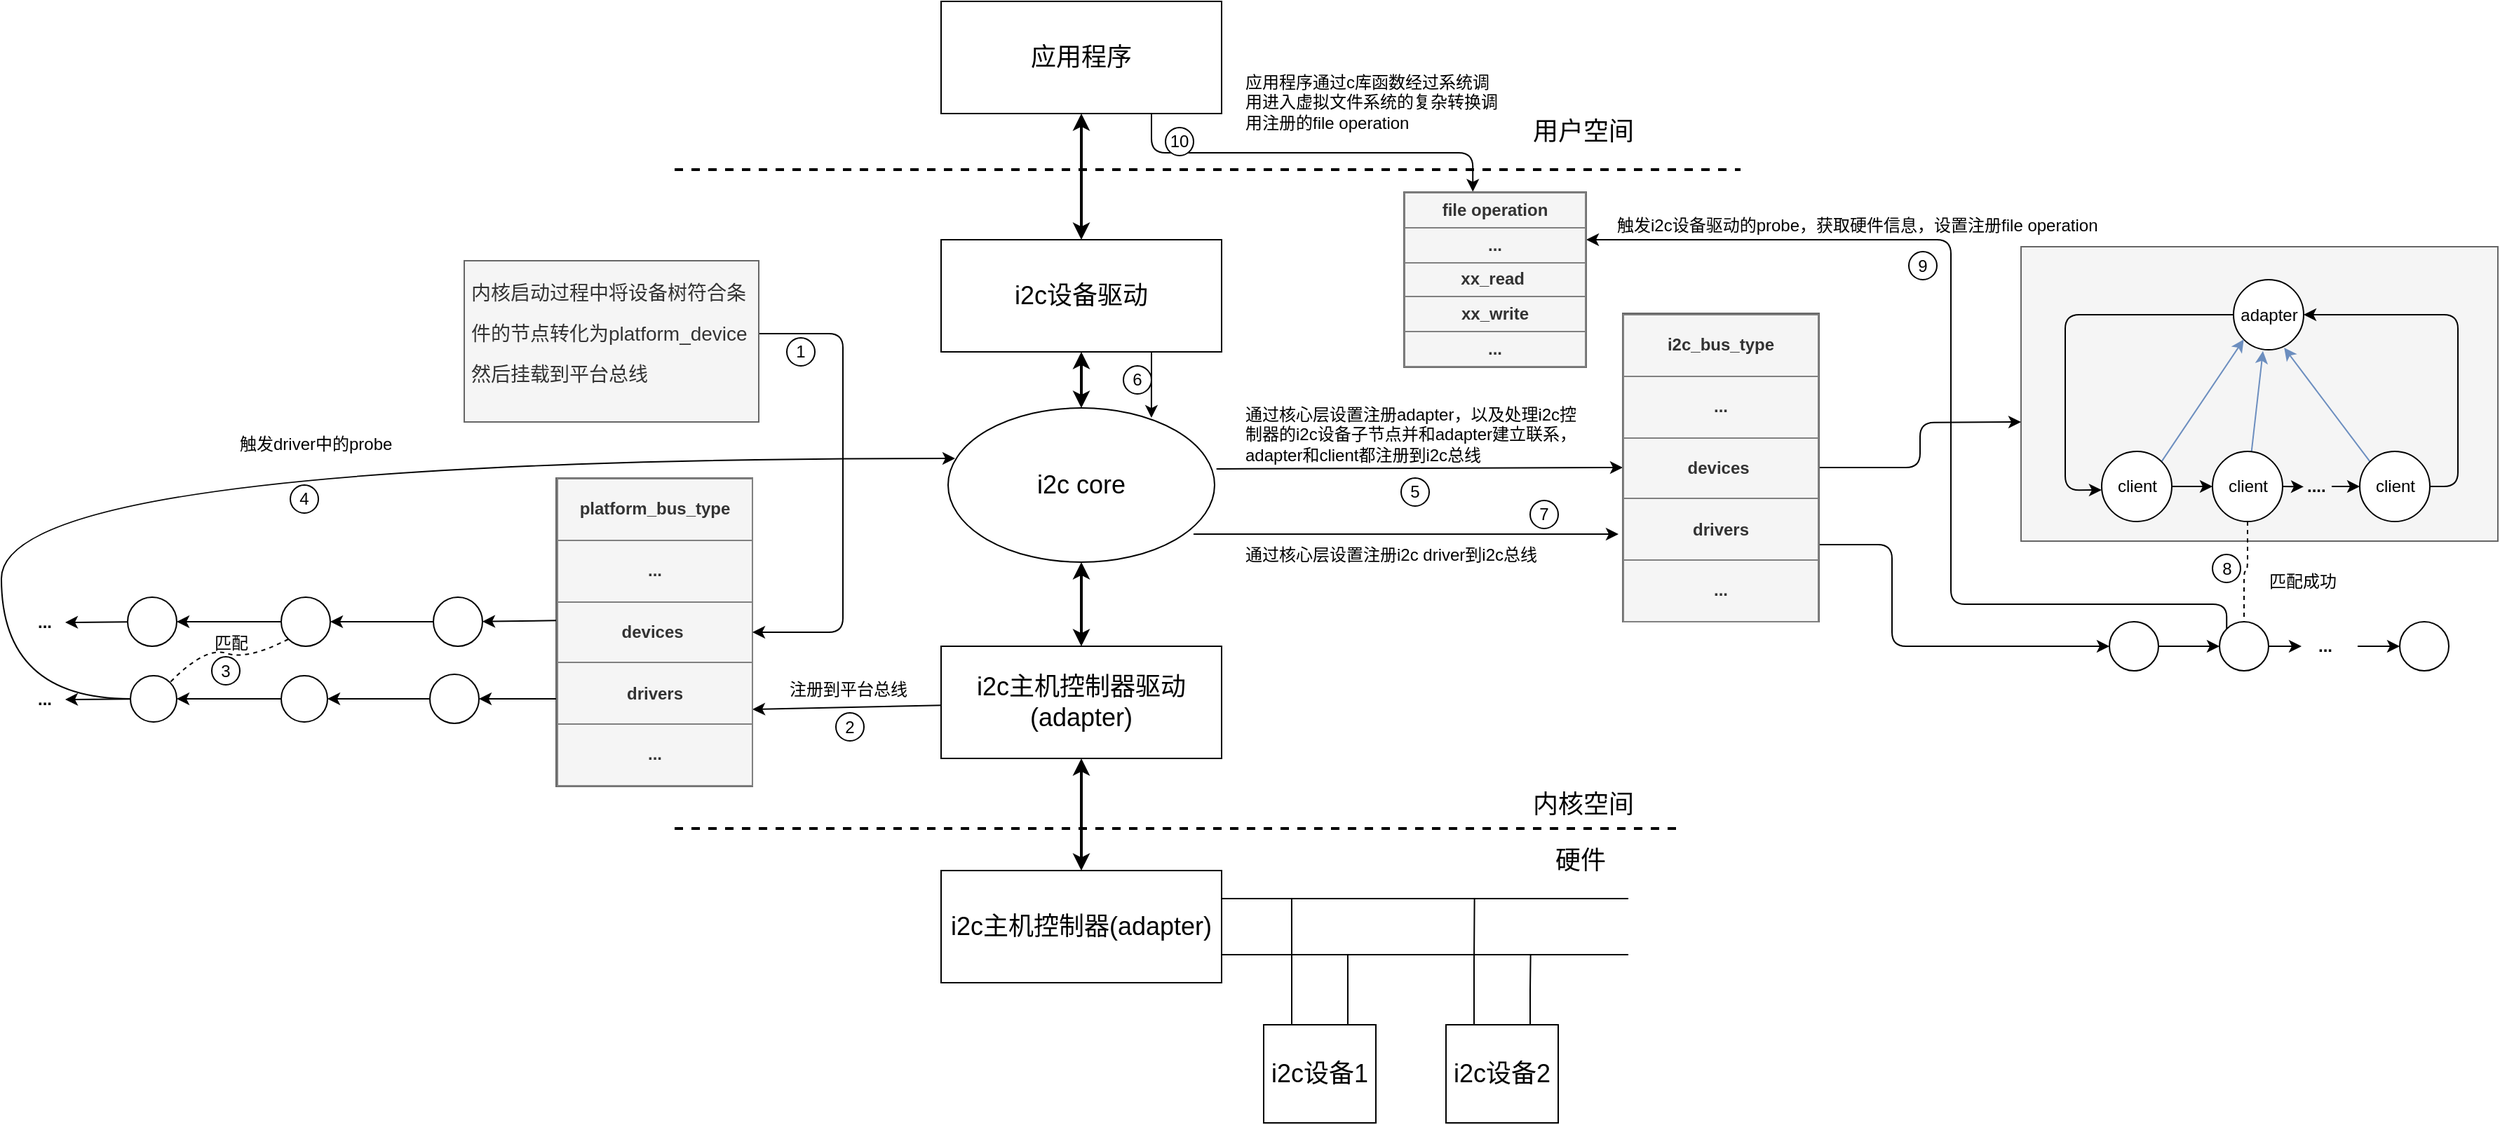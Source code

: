 <mxfile version="12.2.2" type="device" pages="1"><diagram id="xle736_DUfkMvdeCjtSt" name="Page-1"><mxGraphModel dx="2088" dy="933" grid="1" gridSize="10" guides="1" tooltips="1" connect="1" arrows="1" fold="1" page="1" pageScale="1" pageWidth="827" pageHeight="1169" math="0" shadow="0"><root><mxCell id="0"/><mxCell id="1" parent="0"/><mxCell id="FfulRpwFyFhXPlUN_p9m-96" value="" style="rounded=0;whiteSpace=wrap;html=1;fillColor=#f5f5f5;strokeColor=#666666;fontColor=#333333;" parent="1" vertex="1"><mxGeometry x="1160" y="865" width="340" height="210" as="geometry"/></mxCell><mxCell id="hjfNSWxcvVv7C7_KG2a2-22" style="edgeStyle=orthogonalEdgeStyle;rounded=0;orthogonalLoop=1;jettySize=auto;html=1;entryX=0.5;entryY=0;entryDx=0;entryDy=0;endArrow=classic;endFill=1;startArrow=classic;startFill=1;strokeWidth=2;" parent="1" source="hjfNSWxcvVv7C7_KG2a2-1" target="hjfNSWxcvVv7C7_KG2a2-3" edge="1"><mxGeometry relative="1" as="geometry"/></mxCell><mxCell id="FfulRpwFyFhXPlUN_p9m-130" style="edgeStyle=orthogonalEdgeStyle;orthogonalLoop=1;jettySize=auto;html=1;exitX=0.75;exitY=1;exitDx=0;exitDy=0;endArrow=classic;endFill=1;entryX=0.378;entryY=-0.002;entryDx=0;entryDy=0;entryPerimeter=0;" parent="1" source="hjfNSWxcvVv7C7_KG2a2-1" target="FfulRpwFyFhXPlUN_p9m-128" edge="1"><mxGeometry relative="1" as="geometry"><mxPoint x="770" y="820" as="targetPoint"/></mxGeometry></mxCell><mxCell id="hjfNSWxcvVv7C7_KG2a2-1" value="&lt;font style=&quot;font-size: 18px&quot;&gt;应用程序&lt;/font&gt;" style="rounded=0;whiteSpace=wrap;html=1;" parent="1" vertex="1"><mxGeometry x="390" y="690" width="200" height="80" as="geometry"/></mxCell><mxCell id="hjfNSWxcvVv7C7_KG2a2-2" value="" style="endArrow=none;html=1;dashed=1;strokeWidth=2;" parent="1" edge="1"><mxGeometry width="50" height="50" relative="1" as="geometry"><mxPoint x="200" y="810" as="sourcePoint"/><mxPoint x="960" y="810" as="targetPoint"/></mxGeometry></mxCell><mxCell id="FfulRpwFyFhXPlUN_p9m-105" style="edgeStyle=orthogonalEdgeStyle;orthogonalLoop=1;jettySize=auto;html=1;exitX=0.75;exitY=1;exitDx=0;exitDy=0;entryX=0.763;entryY=0.064;entryDx=0;entryDy=0;entryPerimeter=0;endArrow=classic;endFill=1;" parent="1" source="hjfNSWxcvVv7C7_KG2a2-3" target="hjfNSWxcvVv7C7_KG2a2-4" edge="1"><mxGeometry relative="1" as="geometry"/></mxCell><mxCell id="hjfNSWxcvVv7C7_KG2a2-3" value="&lt;font style=&quot;font-size: 18px&quot;&gt;i2c设备驱动&lt;/font&gt;" style="rounded=0;whiteSpace=wrap;html=1;" parent="1" vertex="1"><mxGeometry x="390" y="860" width="200" height="80" as="geometry"/></mxCell><mxCell id="hjfNSWxcvVv7C7_KG2a2-23" style="edgeStyle=orthogonalEdgeStyle;rounded=0;orthogonalLoop=1;jettySize=auto;html=1;exitX=0.5;exitY=0;exitDx=0;exitDy=0;entryX=0.5;entryY=1;entryDx=0;entryDy=0;startArrow=classic;startFill=1;endArrow=classic;endFill=1;strokeWidth=2;" parent="1" source="hjfNSWxcvVv7C7_KG2a2-4" target="hjfNSWxcvVv7C7_KG2a2-3" edge="1"><mxGeometry relative="1" as="geometry"/></mxCell><mxCell id="hjfNSWxcvVv7C7_KG2a2-25" value="" style="edgeStyle=orthogonalEdgeStyle;rounded=0;orthogonalLoop=1;jettySize=auto;html=1;startArrow=classic;startFill=1;endArrow=classic;endFill=1;strokeWidth=2;" parent="1" source="hjfNSWxcvVv7C7_KG2a2-4" target="hjfNSWxcvVv7C7_KG2a2-5" edge="1"><mxGeometry relative="1" as="geometry"/></mxCell><mxCell id="FfulRpwFyFhXPlUN_p9m-71" style="edgeStyle=none;curved=1;orthogonalLoop=1;jettySize=auto;html=1;endArrow=classic;endFill=1;exitX=1.007;exitY=0.395;exitDx=0;exitDy=0;exitPerimeter=0;entryX=0;entryY=0.5;entryDx=0;entryDy=0;" parent="1" source="hjfNSWxcvVv7C7_KG2a2-4" target="FfulRpwFyFhXPlUN_p9m-72" edge="1"><mxGeometry relative="1" as="geometry"><mxPoint x="870" y="1030" as="targetPoint"/></mxGeometry></mxCell><mxCell id="hjfNSWxcvVv7C7_KG2a2-4" value="&lt;font style=&quot;font-size: 18px&quot;&gt;i2c core&lt;/font&gt;" style="ellipse;whiteSpace=wrap;html=1;" parent="1" vertex="1"><mxGeometry x="395" y="980" width="190" height="110" as="geometry"/></mxCell><mxCell id="hjfNSWxcvVv7C7_KG2a2-26" style="edgeStyle=orthogonalEdgeStyle;rounded=0;orthogonalLoop=1;jettySize=auto;html=1;exitX=0.5;exitY=1;exitDx=0;exitDy=0;startArrow=classic;startFill=1;endArrow=classic;endFill=1;strokeWidth=2;" parent="1" source="hjfNSWxcvVv7C7_KG2a2-5" target="hjfNSWxcvVv7C7_KG2a2-7" edge="1"><mxGeometry relative="1" as="geometry"/></mxCell><mxCell id="FfulRpwFyFhXPlUN_p9m-55" style="edgeStyle=none;curved=1;orthogonalLoop=1;jettySize=auto;html=1;entryX=1;entryY=0.75;entryDx=0;entryDy=0;endArrow=classic;endFill=1;" parent="1" source="hjfNSWxcvVv7C7_KG2a2-5" target="FfulRpwFyFhXPlUN_p9m-4" edge="1"><mxGeometry relative="1" as="geometry"/></mxCell><mxCell id="hjfNSWxcvVv7C7_KG2a2-5" value="&lt;font style=&quot;font-size: 18px&quot;&gt;i2c主机控制器驱动(adapter)&lt;/font&gt;" style="rounded=0;whiteSpace=wrap;html=1;" parent="1" vertex="1"><mxGeometry x="390" y="1150" width="200" height="80" as="geometry"/></mxCell><mxCell id="hjfNSWxcvVv7C7_KG2a2-6" value="" style="endArrow=none;html=1;dashed=1;strokeWidth=2;" parent="1" edge="1"><mxGeometry width="50" height="50" relative="1" as="geometry"><mxPoint x="200" y="1280" as="sourcePoint"/><mxPoint x="920" y="1280" as="targetPoint"/></mxGeometry></mxCell><mxCell id="hjfNSWxcvVv7C7_KG2a2-12" style="edgeStyle=orthogonalEdgeStyle;rounded=0;orthogonalLoop=1;jettySize=auto;html=1;exitX=1;exitY=0.25;exitDx=0;exitDy=0;endArrow=none;endFill=0;" parent="1" source="hjfNSWxcvVv7C7_KG2a2-7" edge="1"><mxGeometry relative="1" as="geometry"><mxPoint x="880" y="1330" as="targetPoint"/></mxGeometry></mxCell><mxCell id="hjfNSWxcvVv7C7_KG2a2-13" style="edgeStyle=orthogonalEdgeStyle;rounded=0;orthogonalLoop=1;jettySize=auto;html=1;exitX=1;exitY=0.75;exitDx=0;exitDy=0;endArrow=none;endFill=0;" parent="1" source="hjfNSWxcvVv7C7_KG2a2-7" edge="1"><mxGeometry relative="1" as="geometry"><mxPoint x="880" y="1370" as="targetPoint"/></mxGeometry></mxCell><mxCell id="hjfNSWxcvVv7C7_KG2a2-7" value="&lt;font style=&quot;font-size: 18px&quot;&gt;i2c主机控制器(adapter)&lt;/font&gt;" style="rounded=0;whiteSpace=wrap;html=1;" parent="1" vertex="1"><mxGeometry x="390" y="1310" width="200" height="80" as="geometry"/></mxCell><mxCell id="hjfNSWxcvVv7C7_KG2a2-15" style="edgeStyle=orthogonalEdgeStyle;rounded=0;orthogonalLoop=1;jettySize=auto;html=1;exitX=0.25;exitY=0;exitDx=0;exitDy=0;endArrow=none;endFill=0;" parent="1" source="hjfNSWxcvVv7C7_KG2a2-8" edge="1"><mxGeometry relative="1" as="geometry"><mxPoint x="639.966" y="1330.0" as="targetPoint"/></mxGeometry></mxCell><mxCell id="hjfNSWxcvVv7C7_KG2a2-16" style="edgeStyle=orthogonalEdgeStyle;rounded=0;orthogonalLoop=1;jettySize=auto;html=1;exitX=0.75;exitY=0;exitDx=0;exitDy=0;endArrow=none;endFill=0;" parent="1" source="hjfNSWxcvVv7C7_KG2a2-8" edge="1"><mxGeometry relative="1" as="geometry"><mxPoint x="679.966" y="1370.0" as="targetPoint"/></mxGeometry></mxCell><mxCell id="hjfNSWxcvVv7C7_KG2a2-8" value="&lt;font style=&quot;font-size: 18px&quot;&gt;i2c设备1&lt;/font&gt;" style="rounded=0;whiteSpace=wrap;html=1;" parent="1" vertex="1"><mxGeometry x="620" y="1420" width="80" height="70" as="geometry"/></mxCell><mxCell id="hjfNSWxcvVv7C7_KG2a2-18" style="edgeStyle=orthogonalEdgeStyle;rounded=0;orthogonalLoop=1;jettySize=auto;html=1;exitX=0.25;exitY=0;exitDx=0;exitDy=0;endArrow=none;endFill=0;" parent="1" source="hjfNSWxcvVv7C7_KG2a2-17" edge="1"><mxGeometry relative="1" as="geometry"><mxPoint x="770.31" y="1330.0" as="targetPoint"/></mxGeometry></mxCell><mxCell id="hjfNSWxcvVv7C7_KG2a2-19" style="edgeStyle=orthogonalEdgeStyle;rounded=0;orthogonalLoop=1;jettySize=auto;html=1;exitX=0.75;exitY=0;exitDx=0;exitDy=0;endArrow=none;endFill=0;" parent="1" source="hjfNSWxcvVv7C7_KG2a2-17" edge="1"><mxGeometry relative="1" as="geometry"><mxPoint x="810.31" y="1370.0" as="targetPoint"/></mxGeometry></mxCell><mxCell id="hjfNSWxcvVv7C7_KG2a2-17" value="&lt;font style=&quot;font-size: 18px&quot;&gt;i2c设备2&lt;/font&gt;" style="rounded=0;whiteSpace=wrap;html=1;" parent="1" vertex="1"><mxGeometry x="750" y="1420" width="80" height="70" as="geometry"/></mxCell><mxCell id="hjfNSWxcvVv7C7_KG2a2-27" value="&lt;font style=&quot;font-size: 18px&quot;&gt;用户空间&lt;/font&gt;" style="text;html=1;resizable=0;points=[];autosize=1;align=left;verticalAlign=top;spacingTop=-4;" parent="1" vertex="1"><mxGeometry x="810" y="770" width="90" height="20" as="geometry"/></mxCell><mxCell id="hjfNSWxcvVv7C7_KG2a2-28" value="&lt;font style=&quot;font-size: 18px&quot;&gt;内核空间&lt;/font&gt;" style="text;html=1;resizable=0;points=[];autosize=1;align=left;verticalAlign=top;spacingTop=-4;" parent="1" vertex="1"><mxGeometry x="810" y="1250" width="90" height="20" as="geometry"/></mxCell><mxCell id="hjfNSWxcvVv7C7_KG2a2-29" value="&lt;font style=&quot;font-size: 18px&quot;&gt;硬件&lt;/font&gt;" style="text;html=1;resizable=0;points=[];autosize=1;align=left;verticalAlign=top;spacingTop=-4;" parent="1" vertex="1"><mxGeometry x="826" y="1290" width="50" height="20" as="geometry"/></mxCell><mxCell id="FfulRpwFyFhXPlUN_p9m-4" value="&lt;table border=&quot;1&quot; width=&quot;100%&quot; cellpadding=&quot;4&quot; style=&quot;width: 100% ; height: 100% ; border-collapse: collapse&quot; align=&quot;right&quot;&gt;&lt;tbody&gt;&lt;tr&gt;&lt;th align=&quot;center&quot;&gt;&lt;b&gt;platform_bus_type&lt;/b&gt;&lt;/th&gt;&lt;/tr&gt;&lt;tr&gt;&lt;td align=&quot;center&quot;&gt;&lt;b&gt;...&lt;/b&gt;&lt;/td&gt;&lt;/tr&gt;&lt;tr&gt;&lt;td style=&quot;text-align: center&quot;&gt;&lt;b&gt;devices&lt;/b&gt;&amp;nbsp;&lt;/td&gt;&lt;/tr&gt;&lt;tr&gt;&lt;td style=&quot;text-align: center&quot;&gt;&lt;b&gt;drivers&lt;/b&gt;&lt;/td&gt;&lt;/tr&gt;&lt;tr&gt;&lt;td align=&quot;center&quot;&gt;&lt;b&gt;...&lt;/b&gt;&lt;/td&gt;&lt;/tr&gt;&lt;/tbody&gt;&lt;/table&gt;" style="text;html=1;strokeColor=#666666;fillColor=#f5f5f5;overflow=fill;fontColor=#333333;" parent="1" vertex="1"><mxGeometry x="115.5" y="1030" width="140" height="220" as="geometry"/></mxCell><mxCell id="FfulRpwFyFhXPlUN_p9m-25" style="edgeStyle=none;rounded=1;orthogonalLoop=1;jettySize=auto;html=1;entryX=1;entryY=0.5;entryDx=0;entryDy=0;" parent="1" source="FfulRpwFyFhXPlUN_p9m-19" target="FfulRpwFyFhXPlUN_p9m-23" edge="1"><mxGeometry relative="1" as="geometry"/></mxCell><mxCell id="FfulRpwFyFhXPlUN_p9m-49" style="edgeStyle=none;rounded=1;orthogonalLoop=1;jettySize=auto;html=1;exitX=0;exitY=0.716;exitDx=0;exitDy=0;exitPerimeter=0;" parent="1" source="FfulRpwFyFhXPlUN_p9m-4" target="FfulRpwFyFhXPlUN_p9m-19" edge="1"><mxGeometry relative="1" as="geometry"/></mxCell><mxCell id="FfulRpwFyFhXPlUN_p9m-19" value="" style="ellipse;whiteSpace=wrap;html=1;aspect=fixed;" parent="1" vertex="1"><mxGeometry x="25.5" y="1170" width="35" height="35" as="geometry"/></mxCell><mxCell id="FfulRpwFyFhXPlUN_p9m-43" value="" style="edgeStyle=none;rounded=1;orthogonalLoop=1;jettySize=auto;html=1;" parent="1" source="FfulRpwFyFhXPlUN_p9m-23" target="FfulRpwFyFhXPlUN_p9m-42" edge="1"><mxGeometry relative="1" as="geometry"/></mxCell><mxCell id="FfulRpwFyFhXPlUN_p9m-23" value="" style="ellipse;whiteSpace=wrap;html=1;aspect=fixed;" parent="1" vertex="1"><mxGeometry x="-80.5" y="1171" width="33" height="33" as="geometry"/></mxCell><mxCell id="FfulRpwFyFhXPlUN_p9m-45" value="" style="edgeStyle=none;rounded=1;orthogonalLoop=1;jettySize=auto;html=1;" parent="1" source="FfulRpwFyFhXPlUN_p9m-42" edge="1"><mxGeometry relative="1" as="geometry"><mxPoint x="-234.5" y="1188" as="targetPoint"/></mxGeometry></mxCell><mxCell id="FfulRpwFyFhXPlUN_p9m-65" style="orthogonalLoop=1;jettySize=auto;html=1;endArrow=classic;endFill=1;curved=1;edgeStyle=orthogonalEdgeStyle;" parent="1" source="FfulRpwFyFhXPlUN_p9m-42" edge="1"><mxGeometry relative="1" as="geometry"><mxPoint x="400" y="1016" as="targetPoint"/><Array as="points"><mxPoint x="-280" y="1187"/><mxPoint x="-280" y="1016"/></Array></mxGeometry></mxCell><mxCell id="FfulRpwFyFhXPlUN_p9m-42" value="" style="ellipse;whiteSpace=wrap;html=1;aspect=fixed;" parent="1" vertex="1"><mxGeometry x="-188" y="1171" width="33" height="33" as="geometry"/></mxCell><mxCell id="FfulRpwFyFhXPlUN_p9m-39" value="" style="edgeStyle=none;rounded=1;orthogonalLoop=1;jettySize=auto;html=1;" parent="1" source="FfulRpwFyFhXPlUN_p9m-29" target="FfulRpwFyFhXPlUN_p9m-38" edge="1"><mxGeometry relative="1" as="geometry"/></mxCell><mxCell id="FfulRpwFyFhXPlUN_p9m-48" style="edgeStyle=none;rounded=1;orthogonalLoop=1;jettySize=auto;html=1;exitX=0;exitY=0.462;exitDx=0;exitDy=0;exitPerimeter=0;" parent="1" source="FfulRpwFyFhXPlUN_p9m-4" target="FfulRpwFyFhXPlUN_p9m-29" edge="1"><mxGeometry relative="1" as="geometry"><mxPoint x="113.5" y="1133" as="sourcePoint"/></mxGeometry></mxCell><mxCell id="FfulRpwFyFhXPlUN_p9m-29" value="" style="ellipse;whiteSpace=wrap;html=1;aspect=fixed;" parent="1" vertex="1"><mxGeometry x="28" y="1115" width="35" height="35" as="geometry"/></mxCell><mxCell id="FfulRpwFyFhXPlUN_p9m-41" value="" style="edgeStyle=none;rounded=1;orthogonalLoop=1;jettySize=auto;html=1;" parent="1" source="FfulRpwFyFhXPlUN_p9m-38" target="FfulRpwFyFhXPlUN_p9m-40" edge="1"><mxGeometry relative="1" as="geometry"/></mxCell><mxCell id="FfulRpwFyFhXPlUN_p9m-50" style="edgeStyle=none;orthogonalLoop=1;jettySize=auto;html=1;exitX=0;exitY=1;exitDx=0;exitDy=0;entryX=1;entryY=0;entryDx=0;entryDy=0;endArrow=none;endFill=0;dashed=1;curved=1;" parent="1" source="FfulRpwFyFhXPlUN_p9m-38" target="FfulRpwFyFhXPlUN_p9m-42" edge="1"><mxGeometry relative="1" as="geometry"><Array as="points"><mxPoint x="-104.5" y="1160"/><mxPoint x="-134.5" y="1150"/></Array></mxGeometry></mxCell><mxCell id="FfulRpwFyFhXPlUN_p9m-38" value="" style="ellipse;whiteSpace=wrap;html=1;aspect=fixed;" parent="1" vertex="1"><mxGeometry x="-80.5" y="1115" width="35" height="35" as="geometry"/></mxCell><mxCell id="FfulRpwFyFhXPlUN_p9m-47" value="" style="edgeStyle=none;rounded=1;orthogonalLoop=1;jettySize=auto;html=1;" parent="1" source="FfulRpwFyFhXPlUN_p9m-40" edge="1"><mxGeometry relative="1" as="geometry"><mxPoint x="-234.5" y="1133" as="targetPoint"/></mxGeometry></mxCell><mxCell id="FfulRpwFyFhXPlUN_p9m-40" value="" style="ellipse;whiteSpace=wrap;html=1;aspect=fixed;" parent="1" vertex="1"><mxGeometry x="-190" y="1115" width="35" height="35" as="geometry"/></mxCell><mxCell id="FfulRpwFyFhXPlUN_p9m-51" value="&lt;b&gt;...&lt;/b&gt;" style="text;html=1;resizable=0;points=[];autosize=1;align=left;verticalAlign=top;spacingTop=-4;" parent="1" vertex="1"><mxGeometry x="-256.5" y="1177.5" width="30" height="20" as="geometry"/></mxCell><mxCell id="FfulRpwFyFhXPlUN_p9m-52" value="&lt;b&gt;...&lt;/b&gt;" style="text;html=1;resizable=0;points=[];autosize=1;align=left;verticalAlign=top;spacingTop=-4;" parent="1" vertex="1"><mxGeometry x="-256.5" y="1122.5" width="30" height="20" as="geometry"/></mxCell><mxCell id="FfulRpwFyFhXPlUN_p9m-56" value="&lt;font style=&quot;font-size: 12px&quot;&gt;注册到平台总线&lt;/font&gt;" style="text;html=1;resizable=0;points=[];autosize=1;align=left;verticalAlign=top;spacingTop=-4;" parent="1" vertex="1"><mxGeometry x="280" y="1171" width="100" height="20" as="geometry"/></mxCell><mxCell id="FfulRpwFyFhXPlUN_p9m-62" style="edgeStyle=orthogonalEdgeStyle;orthogonalLoop=1;jettySize=auto;html=1;endArrow=classic;endFill=1;entryX=1;entryY=0.5;entryDx=0;entryDy=0;" parent="1" source="FfulRpwFyFhXPlUN_p9m-60" target="FfulRpwFyFhXPlUN_p9m-4" edge="1"><mxGeometry relative="1" as="geometry"><mxPoint x="260" y="1140" as="targetPoint"/><Array as="points"><mxPoint x="320" y="927"/><mxPoint x="320" y="1140"/></Array></mxGeometry></mxCell><mxCell id="FfulRpwFyFhXPlUN_p9m-60" value="&lt;h1&gt;&lt;span style=&quot;font-weight: normal&quot;&gt;&lt;font style=&quot;font-size: 14px ; line-height: 120%&quot;&gt;内核启动过程中将设备树符合条件的节点转化为platform_device然后挂载到平台总线&lt;/font&gt;&lt;/span&gt;&lt;br&gt;&lt;/h1&gt;" style="text;html=1;strokeColor=#666666;fillColor=#f5f5f5;spacing=5;spacingTop=-20;whiteSpace=wrap;overflow=hidden;rounded=0;fontColor=#333333;" parent="1" vertex="1"><mxGeometry x="50" y="875" width="210" height="115" as="geometry"/></mxCell><mxCell id="FfulRpwFyFhXPlUN_p9m-66" value="1" style="ellipse;whiteSpace=wrap;html=1;aspect=fixed;" parent="1" vertex="1"><mxGeometry x="280" y="930" width="20" height="20" as="geometry"/></mxCell><mxCell id="FfulRpwFyFhXPlUN_p9m-67" value="2" style="ellipse;whiteSpace=wrap;html=1;aspect=fixed;" parent="1" vertex="1"><mxGeometry x="315" y="1197.5" width="20" height="20" as="geometry"/></mxCell><mxCell id="FfulRpwFyFhXPlUN_p9m-68" value="3" style="ellipse;whiteSpace=wrap;html=1;aspect=fixed;" parent="1" vertex="1"><mxGeometry x="-130" y="1157.5" width="20" height="20" as="geometry"/></mxCell><mxCell id="FfulRpwFyFhXPlUN_p9m-70" value="4" style="ellipse;whiteSpace=wrap;html=1;aspect=fixed;" parent="1" vertex="1"><mxGeometry x="-74" y="1035" width="20" height="20" as="geometry"/></mxCell><mxCell id="FfulRpwFyFhXPlUN_p9m-97" style="edgeStyle=orthogonalEdgeStyle;orthogonalLoop=1;jettySize=auto;html=1;endArrow=classic;endFill=1;" parent="1" source="FfulRpwFyFhXPlUN_p9m-72" edge="1"><mxGeometry relative="1" as="geometry"><mxPoint x="1160" y="990" as="targetPoint"/></mxGeometry></mxCell><mxCell id="FfulRpwFyFhXPlUN_p9m-112" style="edgeStyle=orthogonalEdgeStyle;orthogonalLoop=1;jettySize=auto;html=1;exitX=1;exitY=0.75;exitDx=0;exitDy=0;endArrow=classic;endFill=1;entryX=0;entryY=0.5;entryDx=0;entryDy=0;" parent="1" source="FfulRpwFyFhXPlUN_p9m-72" target="FfulRpwFyFhXPlUN_p9m-111" edge="1"><mxGeometry relative="1" as="geometry"><mxPoint x="1220" y="1150" as="targetPoint"/><Array as="points"><mxPoint x="1068" y="1078"/><mxPoint x="1068" y="1150"/></Array></mxGeometry></mxCell><mxCell id="FfulRpwFyFhXPlUN_p9m-72" value="&lt;table border=&quot;1&quot; width=&quot;100%&quot; cellpadding=&quot;4&quot; style=&quot;width: 100% ; height: 100% ; border-collapse: collapse&quot; align=&quot;right&quot;&gt;&lt;tbody&gt;&lt;tr&gt;&lt;th align=&quot;center&quot;&gt;&lt;b&gt;i2c_bus_type&lt;/b&gt;&lt;/th&gt;&lt;/tr&gt;&lt;tr&gt;&lt;td align=&quot;center&quot;&gt;&lt;b&gt;...&lt;/b&gt;&lt;/td&gt;&lt;/tr&gt;&lt;tr&gt;&lt;td style=&quot;text-align: center&quot;&gt;&lt;b&gt;devices&lt;/b&gt;&amp;nbsp;&lt;/td&gt;&lt;/tr&gt;&lt;tr&gt;&lt;td style=&quot;text-align: center&quot;&gt;&lt;b&gt;drivers&lt;/b&gt;&lt;/td&gt;&lt;/tr&gt;&lt;tr&gt;&lt;td align=&quot;center&quot;&gt;&lt;b&gt;...&lt;/b&gt;&lt;/td&gt;&lt;/tr&gt;&lt;/tbody&gt;&lt;/table&gt;" style="text;html=1;strokeColor=#666666;fillColor=#f5f5f5;overflow=fill;fontColor=#333333;" parent="1" vertex="1"><mxGeometry x="876" y="912.5" width="140" height="220" as="geometry"/></mxCell><mxCell id="FfulRpwFyFhXPlUN_p9m-76" value="通过核心层设置注册adapter，以及处理i2c控制器的i2c设备子节点并和adapter建立联系，adapter和client都注册到i2c总线" style="text;html=1;strokeColor=none;fillColor=none;align=left;verticalAlign=middle;whiteSpace=wrap;rounded=0;" parent="1" vertex="1"><mxGeometry x="605" y="980" width="246" height="37" as="geometry"/></mxCell><mxCell id="FfulRpwFyFhXPlUN_p9m-77" value="匹配" style="text;html=1;resizable=0;points=[];autosize=1;align=left;verticalAlign=top;spacingTop=-4;" parent="1" vertex="1"><mxGeometry x="-130" y="1137.5" width="40" height="20" as="geometry"/></mxCell><mxCell id="FfulRpwFyFhXPlUN_p9m-79" value="5" style="ellipse;whiteSpace=wrap;html=1;aspect=fixed;" parent="1" vertex="1"><mxGeometry x="718" y="1030" width="20" height="20" as="geometry"/></mxCell><mxCell id="FfulRpwFyFhXPlUN_p9m-94" style="edgeStyle=orthogonalEdgeStyle;orthogonalLoop=1;jettySize=auto;html=1;endArrow=classic;endFill=1;entryX=-0.001;entryY=0.551;entryDx=0;entryDy=0;entryPerimeter=0;" parent="1" source="FfulRpwFyFhXPlUN_p9m-80" target="FfulRpwFyFhXPlUN_p9m-81" edge="1"><mxGeometry relative="1" as="geometry"><mxPoint x="1201.5" y="1038.5" as="targetPoint"/><Array as="points"><mxPoint x="1191.5" y="913.5"/><mxPoint x="1191.5" y="1038.5"/></Array></mxGeometry></mxCell><mxCell id="FfulRpwFyFhXPlUN_p9m-80" value="adapter" style="ellipse;whiteSpace=wrap;html=1;aspect=fixed;" parent="1" vertex="1"><mxGeometry x="1311.5" y="888.5" width="50" height="50" as="geometry"/></mxCell><mxCell id="FfulRpwFyFhXPlUN_p9m-85" style="edgeStyle=none;curved=1;orthogonalLoop=1;jettySize=auto;html=1;entryX=0;entryY=0.5;entryDx=0;entryDy=0;endArrow=classic;endFill=1;" parent="1" source="FfulRpwFyFhXPlUN_p9m-81" target="FfulRpwFyFhXPlUN_p9m-84" edge="1"><mxGeometry relative="1" as="geometry"/></mxCell><mxCell id="FfulRpwFyFhXPlUN_p9m-91" style="edgeStyle=none;curved=1;orthogonalLoop=1;jettySize=auto;html=1;exitX=1;exitY=0;exitDx=0;exitDy=0;endArrow=classic;endFill=1;entryX=0;entryY=1;entryDx=0;entryDy=0;fillColor=#dae8fc;strokeColor=#6c8ebf;" parent="1" source="FfulRpwFyFhXPlUN_p9m-81" target="FfulRpwFyFhXPlUN_p9m-80" edge="1"><mxGeometry relative="1" as="geometry"><mxPoint x="1301.5" y="938.5" as="targetPoint"/></mxGeometry></mxCell><mxCell id="FfulRpwFyFhXPlUN_p9m-81" value="client" style="ellipse;whiteSpace=wrap;html=1;aspect=fixed;" parent="1" vertex="1"><mxGeometry x="1217.5" y="1011" width="50" height="50" as="geometry"/></mxCell><mxCell id="FfulRpwFyFhXPlUN_p9m-93" style="edgeStyle=none;curved=1;orthogonalLoop=1;jettySize=auto;html=1;exitX=0;exitY=0;exitDx=0;exitDy=0;entryX=0.722;entryY=0.971;entryDx=0;entryDy=0;entryPerimeter=0;endArrow=classic;endFill=1;fillColor=#dae8fc;strokeColor=#6c8ebf;" parent="1" source="FfulRpwFyFhXPlUN_p9m-83" target="FfulRpwFyFhXPlUN_p9m-80" edge="1"><mxGeometry relative="1" as="geometry"/></mxCell><mxCell id="FfulRpwFyFhXPlUN_p9m-95" style="edgeStyle=orthogonalEdgeStyle;orthogonalLoop=1;jettySize=auto;html=1;endArrow=classic;endFill=1;entryX=1;entryY=0.5;entryDx=0;entryDy=0;" parent="1" source="FfulRpwFyFhXPlUN_p9m-83" target="FfulRpwFyFhXPlUN_p9m-80" edge="1"><mxGeometry relative="1" as="geometry"><mxPoint x="1461.5" y="918.5" as="targetPoint"/><Array as="points"><mxPoint x="1471.5" y="1036.5"/><mxPoint x="1471.5" y="913.5"/></Array></mxGeometry></mxCell><mxCell id="FfulRpwFyFhXPlUN_p9m-83" value="client" style="ellipse;whiteSpace=wrap;html=1;aspect=fixed;" parent="1" vertex="1"><mxGeometry x="1401.5" y="1011" width="50" height="50" as="geometry"/></mxCell><mxCell id="FfulRpwFyFhXPlUN_p9m-86" style="edgeStyle=none;curved=1;orthogonalLoop=1;jettySize=auto;html=1;exitX=1;exitY=0.5;exitDx=0;exitDy=0;endArrow=classic;endFill=1;" parent="1" source="FfulRpwFyFhXPlUN_p9m-84" edge="1"><mxGeometry relative="1" as="geometry"><mxPoint x="1361.5" y="1036.214" as="targetPoint"/></mxGeometry></mxCell><mxCell id="FfulRpwFyFhXPlUN_p9m-92" style="edgeStyle=none;curved=1;orthogonalLoop=1;jettySize=auto;html=1;entryX=0.42;entryY=1.018;entryDx=0;entryDy=0;entryPerimeter=0;endArrow=classic;endFill=1;fillColor=#dae8fc;strokeColor=#6c8ebf;" parent="1" source="FfulRpwFyFhXPlUN_p9m-84" target="FfulRpwFyFhXPlUN_p9m-80" edge="1"><mxGeometry relative="1" as="geometry"/></mxCell><mxCell id="FfulRpwFyFhXPlUN_p9m-121" style="edgeStyle=orthogonalEdgeStyle;orthogonalLoop=1;jettySize=auto;html=1;entryX=0.5;entryY=0;entryDx=0;entryDy=0;endArrow=none;endFill=0;dashed=1;" parent="1" source="FfulRpwFyFhXPlUN_p9m-84" target="FfulRpwFyFhXPlUN_p9m-113" edge="1"><mxGeometry relative="1" as="geometry"/></mxCell><mxCell id="FfulRpwFyFhXPlUN_p9m-84" value="client" style="ellipse;whiteSpace=wrap;html=1;aspect=fixed;" parent="1" vertex="1"><mxGeometry x="1296.5" y="1011" width="50" height="50" as="geometry"/></mxCell><mxCell id="FfulRpwFyFhXPlUN_p9m-87" style="edgeStyle=none;curved=1;orthogonalLoop=1;jettySize=auto;html=1;exitX=1;exitY=0.5;exitDx=0;exitDy=0;endArrow=classic;endFill=1;entryX=0;entryY=0.5;entryDx=0;entryDy=0;" parent="1" target="FfulRpwFyFhXPlUN_p9m-83" edge="1"><mxGeometry relative="1" as="geometry"><mxPoint x="1396.5" y="1036.214" as="targetPoint"/><mxPoint x="1381.5" y="1036" as="sourcePoint"/></mxGeometry></mxCell><mxCell id="FfulRpwFyFhXPlUN_p9m-88" value="&lt;b&gt;....&lt;/b&gt;" style="text;html=1;resizable=0;points=[];autosize=1;align=left;verticalAlign=top;spacingTop=-4;" parent="1" vertex="1"><mxGeometry x="1361.5" y="1026" width="30" height="20" as="geometry"/></mxCell><mxCell id="FfulRpwFyFhXPlUN_p9m-98" value="触发driver中的probe" style="text;html=1;resizable=0;points=[];autosize=1;align=left;verticalAlign=top;spacingTop=-4;" parent="1" vertex="1"><mxGeometry x="-112" y="996" width="120" height="20" as="geometry"/></mxCell><mxCell id="FfulRpwFyFhXPlUN_p9m-107" value="6" style="ellipse;whiteSpace=wrap;html=1;aspect=fixed;" parent="1" vertex="1"><mxGeometry x="520" y="950" width="20" height="20" as="geometry"/></mxCell><mxCell id="FfulRpwFyFhXPlUN_p9m-108" style="edgeStyle=none;curved=1;orthogonalLoop=1;jettySize=auto;html=1;endArrow=classic;endFill=1;exitX=0.921;exitY=0.818;exitDx=0;exitDy=0;exitPerimeter=0;entryX=0;entryY=0.5;entryDx=0;entryDy=0;" parent="1" source="hjfNSWxcvVv7C7_KG2a2-4" edge="1"><mxGeometry relative="1" as="geometry"><mxPoint x="873" y="1070" as="targetPoint"/><mxPoint x="583.33" y="1070.95" as="sourcePoint"/></mxGeometry></mxCell><mxCell id="FfulRpwFyFhXPlUN_p9m-109" value="7" style="ellipse;whiteSpace=wrap;html=1;aspect=fixed;" parent="1" vertex="1"><mxGeometry x="810" y="1046" width="20" height="20" as="geometry"/></mxCell><mxCell id="FfulRpwFyFhXPlUN_p9m-110" value="通过核心层设置注册i2c driver到i2c总线" style="text;html=1;strokeColor=none;fillColor=none;align=left;verticalAlign=middle;whiteSpace=wrap;rounded=0;" parent="1" vertex="1"><mxGeometry x="605" y="1066" width="246" height="37" as="geometry"/></mxCell><mxCell id="FfulRpwFyFhXPlUN_p9m-114" value="" style="edgeStyle=orthogonalEdgeStyle;orthogonalLoop=1;jettySize=auto;html=1;endArrow=classic;endFill=1;" parent="1" source="FfulRpwFyFhXPlUN_p9m-111" target="FfulRpwFyFhXPlUN_p9m-113" edge="1"><mxGeometry relative="1" as="geometry"/></mxCell><mxCell id="FfulRpwFyFhXPlUN_p9m-111" value="" style="ellipse;whiteSpace=wrap;html=1;aspect=fixed;" parent="1" vertex="1"><mxGeometry x="1223" y="1132.5" width="35" height="35" as="geometry"/></mxCell><mxCell id="FfulRpwFyFhXPlUN_p9m-117" style="edgeStyle=orthogonalEdgeStyle;orthogonalLoop=1;jettySize=auto;html=1;endArrow=classic;endFill=1;" parent="1" source="FfulRpwFyFhXPlUN_p9m-113" edge="1"><mxGeometry relative="1" as="geometry"><mxPoint x="1360" y="1150" as="targetPoint"/></mxGeometry></mxCell><mxCell id="FfulRpwFyFhXPlUN_p9m-125" style="edgeStyle=orthogonalEdgeStyle;orthogonalLoop=1;jettySize=auto;html=1;exitX=0;exitY=0;exitDx=0;exitDy=0;endArrow=classic;endFill=1;" parent="1" source="FfulRpwFyFhXPlUN_p9m-113" edge="1"><mxGeometry relative="1" as="geometry"><mxPoint x="850" y="860" as="targetPoint"/><Array as="points"><mxPoint x="1307" y="1120"/><mxPoint x="1110" y="1120"/></Array></mxGeometry></mxCell><mxCell id="FfulRpwFyFhXPlUN_p9m-113" value="" style="ellipse;whiteSpace=wrap;html=1;aspect=fixed;" parent="1" vertex="1"><mxGeometry x="1301.5" y="1132.5" width="35" height="35" as="geometry"/></mxCell><mxCell id="FfulRpwFyFhXPlUN_p9m-120" style="edgeStyle=orthogonalEdgeStyle;orthogonalLoop=1;jettySize=auto;html=1;endArrow=classic;endFill=1;exitX=1;exitY=0.5;exitDx=0;exitDy=0;exitPerimeter=0;" parent="1" source="FfulRpwFyFhXPlUN_p9m-118" target="FfulRpwFyFhXPlUN_p9m-115" edge="1"><mxGeometry relative="1" as="geometry"/></mxCell><mxCell id="FfulRpwFyFhXPlUN_p9m-115" value="" style="ellipse;whiteSpace=wrap;html=1;aspect=fixed;" parent="1" vertex="1"><mxGeometry x="1430" y="1132.5" width="35" height="35" as="geometry"/></mxCell><mxCell id="FfulRpwFyFhXPlUN_p9m-118" value="&lt;b&gt;...&lt;/b&gt;" style="text;html=1;resizable=0;points=[];autosize=1;align=left;verticalAlign=top;spacingTop=-4;" parent="1" vertex="1"><mxGeometry x="1370" y="1140" width="30" height="20" as="geometry"/></mxCell><mxCell id="FfulRpwFyFhXPlUN_p9m-122" value="8" style="ellipse;whiteSpace=wrap;html=1;aspect=fixed;" parent="1" vertex="1"><mxGeometry x="1296.5" y="1084.5" width="20" height="20" as="geometry"/></mxCell><mxCell id="FfulRpwFyFhXPlUN_p9m-123" value="匹配成功" style="text;html=1;resizable=0;points=[];autosize=1;align=left;verticalAlign=top;spacingTop=-4;" parent="1" vertex="1"><mxGeometry x="1335" y="1094" width="60" height="20" as="geometry"/></mxCell><mxCell id="FfulRpwFyFhXPlUN_p9m-127" value="9" style="ellipse;whiteSpace=wrap;html=1;aspect=fixed;" parent="1" vertex="1"><mxGeometry x="1080" y="868.5" width="20" height="20" as="geometry"/></mxCell><mxCell id="FfulRpwFyFhXPlUN_p9m-128" value="&lt;table border=&quot;1&quot; width=&quot;100%&quot; cellpadding=&quot;4&quot; style=&quot;width: 100% ; height: 100% ; border-collapse: collapse&quot; align=&quot;right&quot;&gt;&lt;tbody&gt;&lt;tr&gt;&lt;th align=&quot;center&quot;&gt;&lt;b&gt;file operation&lt;/b&gt;&lt;/th&gt;&lt;/tr&gt;&lt;tr&gt;&lt;td align=&quot;center&quot;&gt;&lt;b&gt;...&lt;/b&gt;&lt;/td&gt;&lt;/tr&gt;&lt;tr&gt;&lt;td style=&quot;text-align: center&quot;&gt;&lt;b&gt;xx_read&lt;/b&gt;&amp;nbsp;&lt;/td&gt;&lt;/tr&gt;&lt;tr&gt;&lt;td style=&quot;text-align: center&quot;&gt;&lt;b&gt;xx_write&lt;/b&gt;&lt;/td&gt;&lt;/tr&gt;&lt;tr&gt;&lt;td align=&quot;center&quot;&gt;&lt;b&gt;...&lt;/b&gt;&lt;/td&gt;&lt;/tr&gt;&lt;/tbody&gt;&lt;/table&gt;" style="text;html=1;strokeColor=#666666;fillColor=#f5f5f5;overflow=fill;fontColor=#333333;" parent="1" vertex="1"><mxGeometry x="720" y="826" width="130" height="125" as="geometry"/></mxCell><mxCell id="FfulRpwFyFhXPlUN_p9m-129" value="触发i2c设备驱动的probe，获取硬件信息，设置注册file operation" style="text;html=1;resizable=0;points=[];autosize=1;align=left;verticalAlign=top;spacingTop=-4;" parent="1" vertex="1"><mxGeometry x="870" y="840" width="360" height="20" as="geometry"/></mxCell><mxCell id="FfulRpwFyFhXPlUN_p9m-132" value="10" style="ellipse;whiteSpace=wrap;html=1;aspect=fixed;" parent="1" vertex="1"><mxGeometry x="550" y="780" width="20" height="20" as="geometry"/></mxCell><mxCell id="FfulRpwFyFhXPlUN_p9m-133" value="应用程序通过c库函数经过系统调用进入虚拟文件系统的复杂转换调用注册的file operation" style="text;html=1;strokeColor=none;fillColor=none;align=left;verticalAlign=middle;whiteSpace=wrap;rounded=0;" parent="1" vertex="1"><mxGeometry x="605" y="743" width="183" height="37" as="geometry"/></mxCell></root></mxGraphModel></diagram></mxfile>